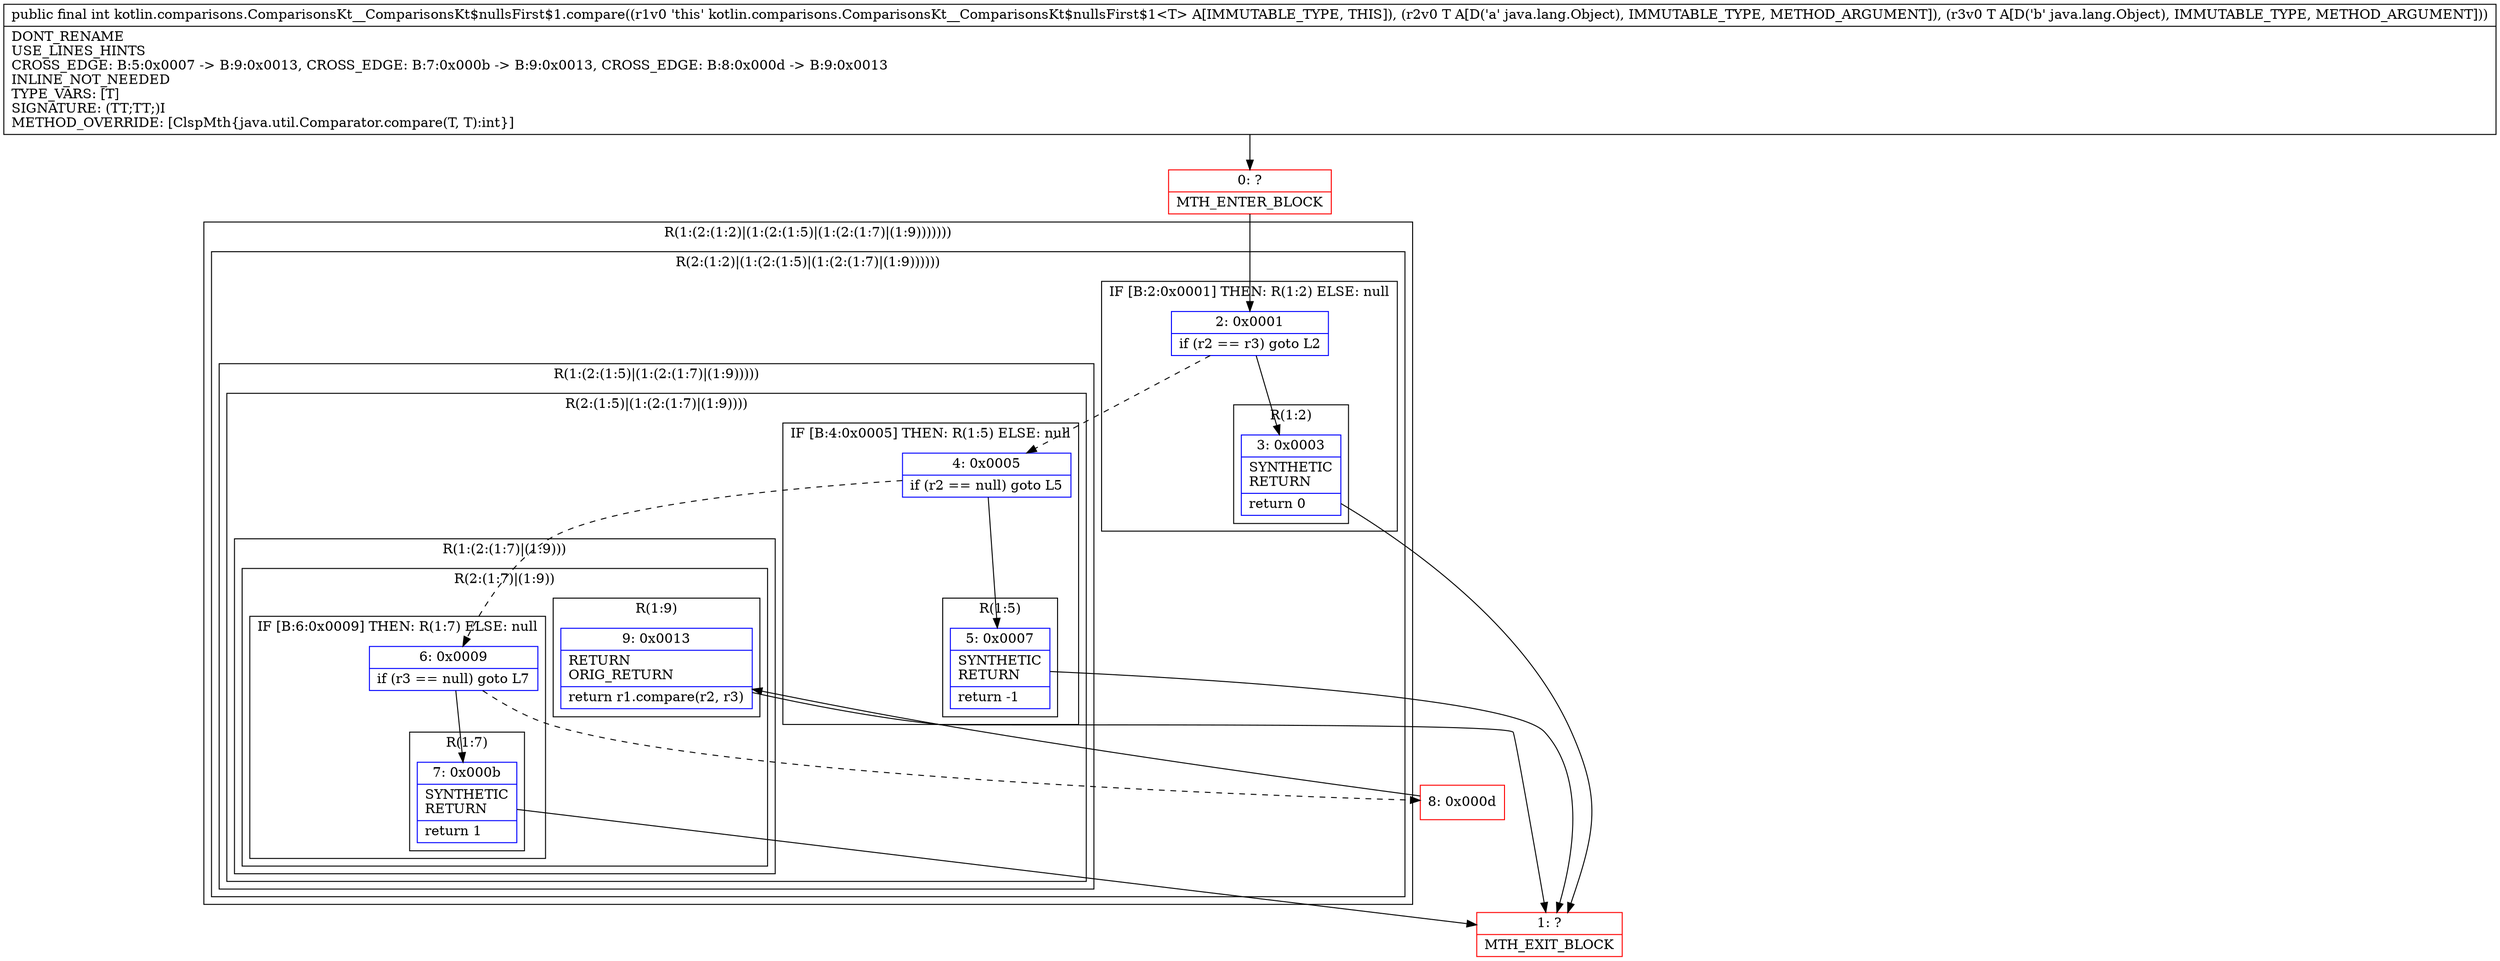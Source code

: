 digraph "CFG forkotlin.comparisons.ComparisonsKt__ComparisonsKt$nullsFirst$1.compare(Ljava\/lang\/Object;Ljava\/lang\/Object;)I" {
subgraph cluster_Region_14415969 {
label = "R(1:(2:(1:2)|(1:(2:(1:5)|(1:(2:(1:7)|(1:9)))))))";
node [shape=record,color=blue];
subgraph cluster_Region_553706546 {
label = "R(2:(1:2)|(1:(2:(1:5)|(1:(2:(1:7)|(1:9))))))";
node [shape=record,color=blue];
subgraph cluster_IfRegion_1397607635 {
label = "IF [B:2:0x0001] THEN: R(1:2) ELSE: null";
node [shape=record,color=blue];
Node_2 [shape=record,label="{2\:\ 0x0001|if (r2 == r3) goto L2\l}"];
subgraph cluster_Region_1190637203 {
label = "R(1:2)";
node [shape=record,color=blue];
Node_3 [shape=record,label="{3\:\ 0x0003|SYNTHETIC\lRETURN\l|return 0\l}"];
}
}
subgraph cluster_Region_422596316 {
label = "R(1:(2:(1:5)|(1:(2:(1:7)|(1:9)))))";
node [shape=record,color=blue];
subgraph cluster_Region_1060571324 {
label = "R(2:(1:5)|(1:(2:(1:7)|(1:9))))";
node [shape=record,color=blue];
subgraph cluster_IfRegion_35741917 {
label = "IF [B:4:0x0005] THEN: R(1:5) ELSE: null";
node [shape=record,color=blue];
Node_4 [shape=record,label="{4\:\ 0x0005|if (r2 == null) goto L5\l}"];
subgraph cluster_Region_2035926332 {
label = "R(1:5)";
node [shape=record,color=blue];
Node_5 [shape=record,label="{5\:\ 0x0007|SYNTHETIC\lRETURN\l|return \-1\l}"];
}
}
subgraph cluster_Region_1644438117 {
label = "R(1:(2:(1:7)|(1:9)))";
node [shape=record,color=blue];
subgraph cluster_Region_1701950577 {
label = "R(2:(1:7)|(1:9))";
node [shape=record,color=blue];
subgraph cluster_IfRegion_1826559882 {
label = "IF [B:6:0x0009] THEN: R(1:7) ELSE: null";
node [shape=record,color=blue];
Node_6 [shape=record,label="{6\:\ 0x0009|if (r3 == null) goto L7\l}"];
subgraph cluster_Region_1528323848 {
label = "R(1:7)";
node [shape=record,color=blue];
Node_7 [shape=record,label="{7\:\ 0x000b|SYNTHETIC\lRETURN\l|return 1\l}"];
}
}
subgraph cluster_Region_407652612 {
label = "R(1:9)";
node [shape=record,color=blue];
Node_9 [shape=record,label="{9\:\ 0x0013|RETURN\lORIG_RETURN\l|return r1.compare(r2, r3)\l}"];
}
}
}
}
}
}
}
Node_0 [shape=record,color=red,label="{0\:\ ?|MTH_ENTER_BLOCK\l}"];
Node_1 [shape=record,color=red,label="{1\:\ ?|MTH_EXIT_BLOCK\l}"];
Node_8 [shape=record,color=red,label="{8\:\ 0x000d}"];
MethodNode[shape=record,label="{public final int kotlin.comparisons.ComparisonsKt__ComparisonsKt$nullsFirst$1.compare((r1v0 'this' kotlin.comparisons.ComparisonsKt__ComparisonsKt$nullsFirst$1\<T\> A[IMMUTABLE_TYPE, THIS]), (r2v0 T A[D('a' java.lang.Object), IMMUTABLE_TYPE, METHOD_ARGUMENT]), (r3v0 T A[D('b' java.lang.Object), IMMUTABLE_TYPE, METHOD_ARGUMENT]))  | DONT_RENAME\lUSE_LINES_HINTS\lCROSS_EDGE: B:5:0x0007 \-\> B:9:0x0013, CROSS_EDGE: B:7:0x000b \-\> B:9:0x0013, CROSS_EDGE: B:8:0x000d \-\> B:9:0x0013\lINLINE_NOT_NEEDED\lTYPE_VARS: [T]\lSIGNATURE: (TT;TT;)I\lMETHOD_OVERRIDE: [ClspMth\{java.util.Comparator.compare(T, T):int\}]\l}"];
MethodNode -> Node_0;Node_2 -> Node_3;
Node_2 -> Node_4[style=dashed];
Node_3 -> Node_1;
Node_4 -> Node_5;
Node_4 -> Node_6[style=dashed];
Node_5 -> Node_1;
Node_6 -> Node_7;
Node_6 -> Node_8[style=dashed];
Node_7 -> Node_1;
Node_9 -> Node_1;
Node_0 -> Node_2;
Node_8 -> Node_9;
}

